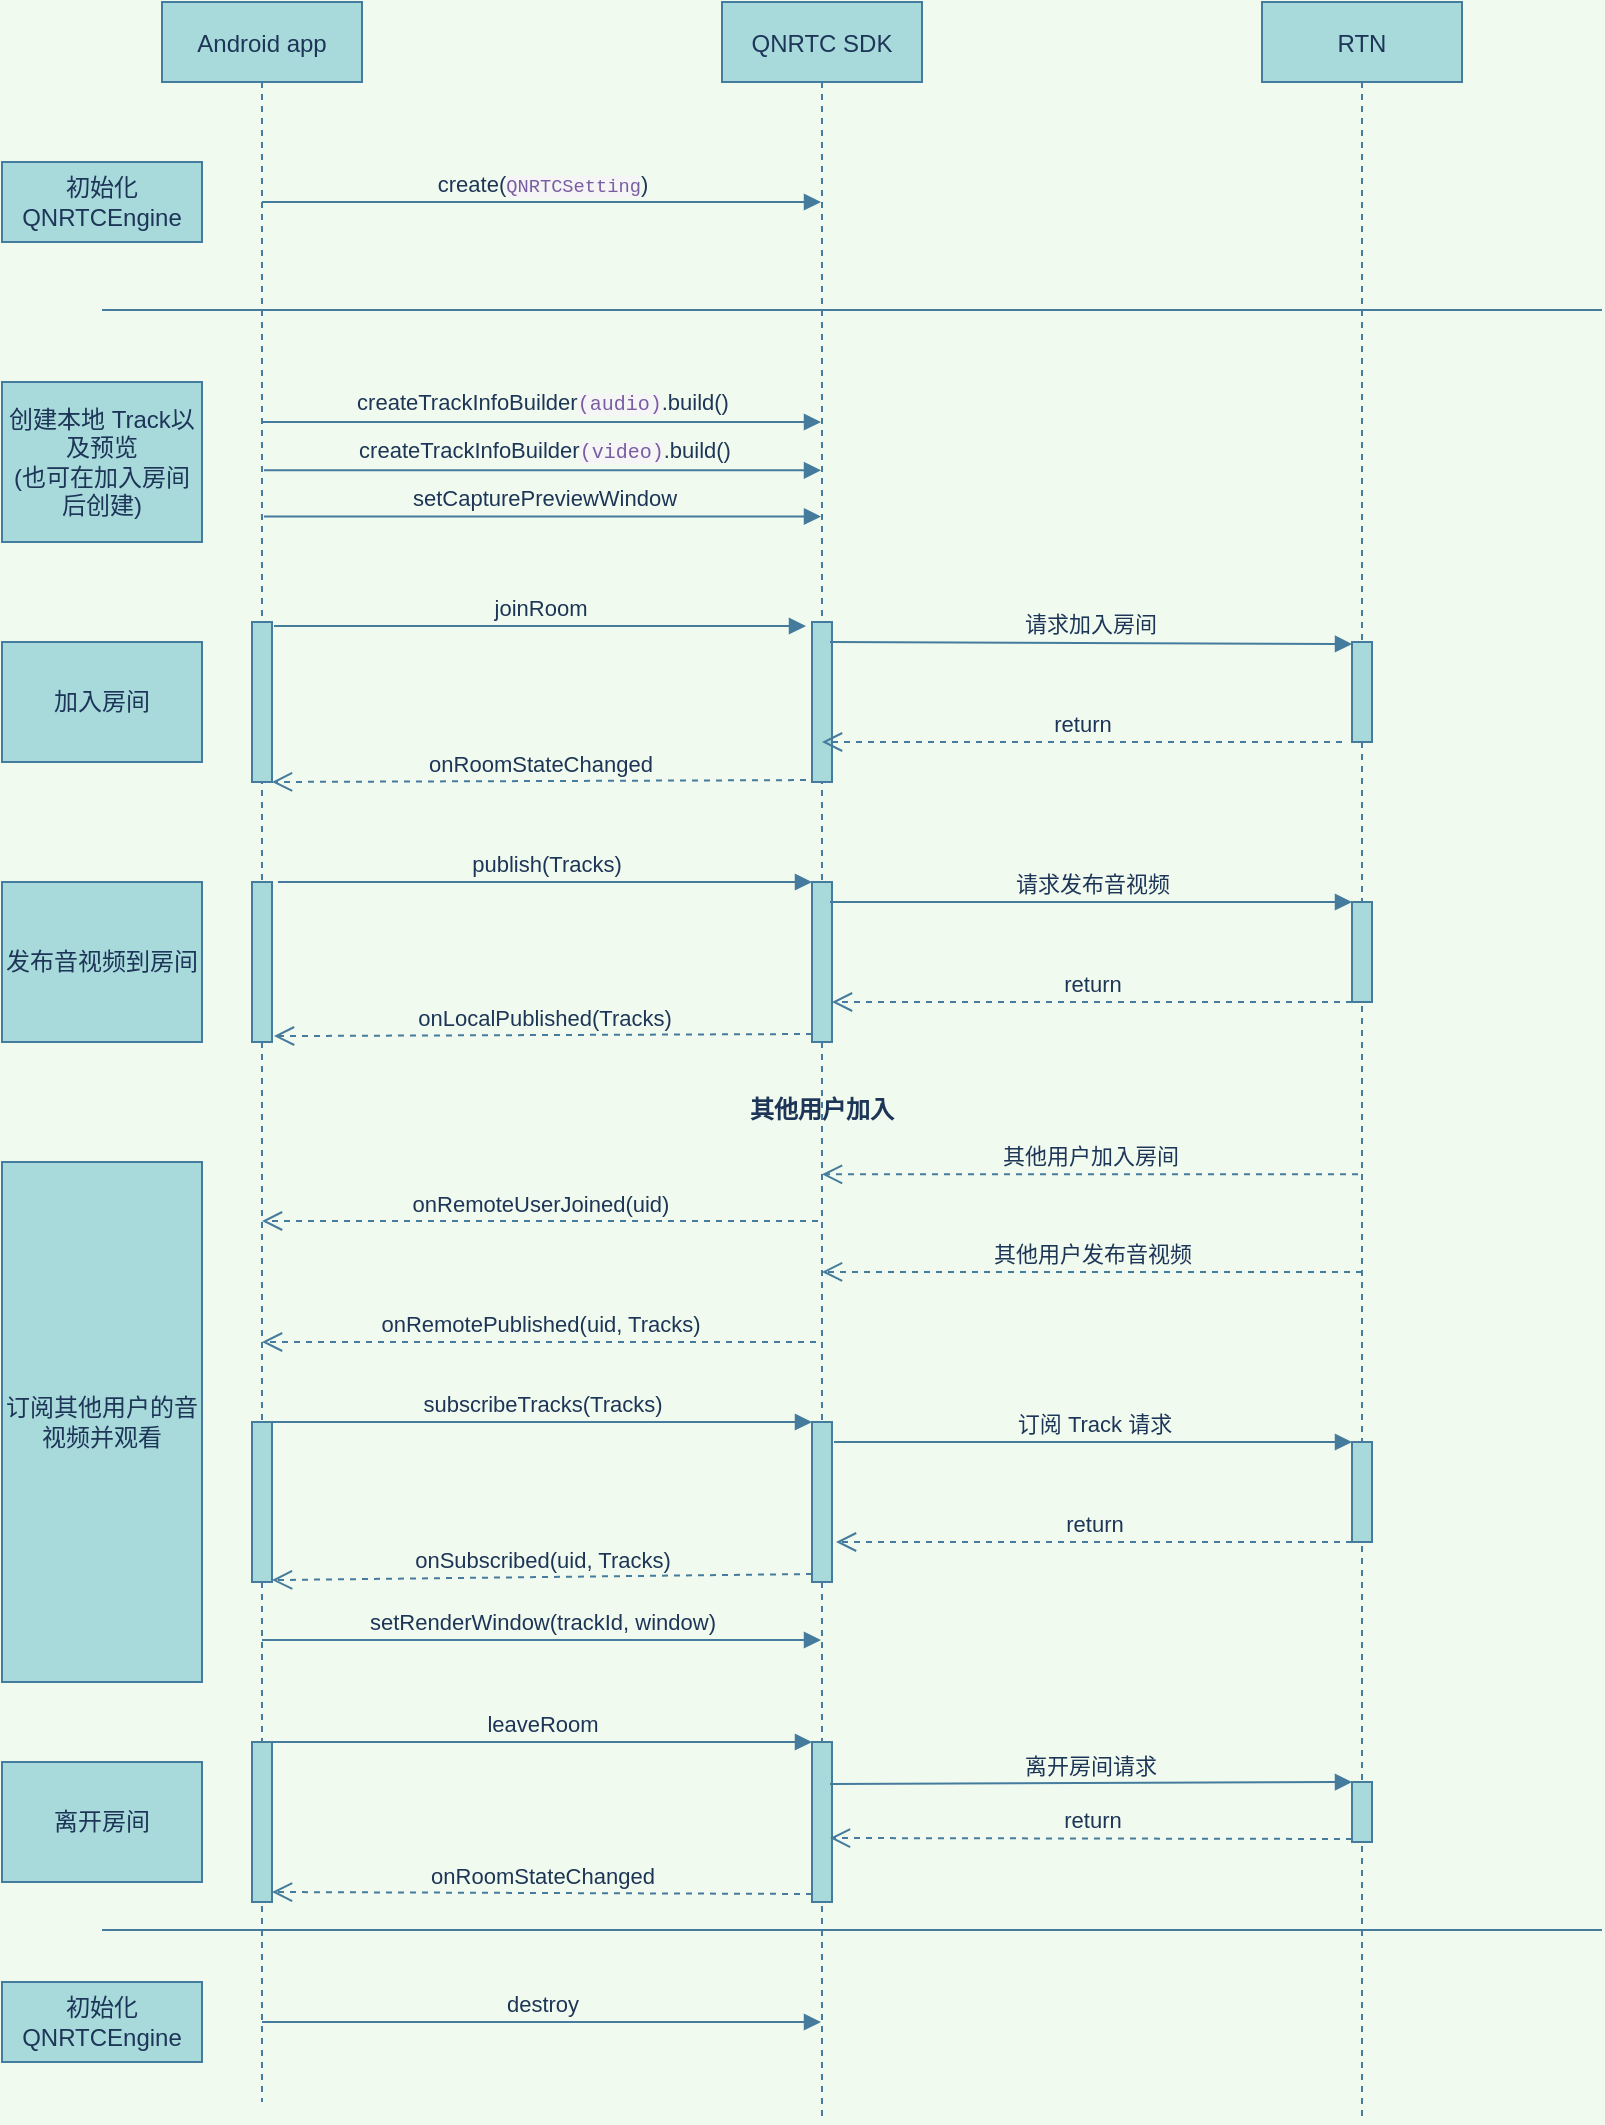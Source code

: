 <mxfile version="14.7.5" type="github">
  <diagram id="kgpKYQtTHZ0yAKxKKP6v" name="Page-1">
    <mxGraphModel dx="946" dy="621" grid="1" gridSize="10" guides="1" tooltips="1" connect="1" arrows="1" fold="1" page="1" pageScale="1" pageWidth="850" pageHeight="1100" background="#F1FAEE" math="0" shadow="0">
      <root>
        <mxCell id="0" />
        <mxCell id="1" parent="0" />
        <mxCell id="Gz4G_NNeVK80VPYpn5j1-1" value="Android app" style="shape=umlLifeline;perimeter=lifelinePerimeter;container=1;collapsible=0;recursiveResize=0;shadow=0;strokeWidth=1;fillColor=#A8DADC;strokeColor=#457B9D;fontColor=#1D3557;" vertex="1" parent="1">
          <mxGeometry x="120" y="40" width="100" height="1050" as="geometry" />
        </mxCell>
        <mxCell id="Gz4G_NNeVK80VPYpn5j1-2" value="create(&lt;span style=&quot;color: rgb(121 , 93 , 163) ; background-color: rgb(245 , 245 , 245) ; font-family: &amp;#34;consolas&amp;#34; , &amp;#34;liberation mono&amp;#34; , &amp;#34;menlo&amp;#34; , &amp;#34;courier&amp;#34; , monospace ; font-size: 0.85em ; text-align: left&quot;&gt;QNRTCSetting&lt;/span&gt;)" style="html=1;verticalAlign=bottom;endArrow=block;strokeColor=#457B9D;fontColor=#1D3557;labelBackgroundColor=#F1FAEE;" edge="1" parent="Gz4G_NNeVK80VPYpn5j1-1" target="Gz4G_NNeVK80VPYpn5j1-8">
          <mxGeometry width="80" relative="1" as="geometry">
            <mxPoint x="50" y="100" as="sourcePoint" />
            <mxPoint x="230" y="97" as="targetPoint" />
          </mxGeometry>
        </mxCell>
        <mxCell id="Gz4G_NNeVK80VPYpn5j1-3" value="destroy" style="html=1;verticalAlign=bottom;endArrow=block;strokeColor=#457B9D;fontColor=#1D3557;labelBackgroundColor=#F1FAEE;" edge="1" parent="Gz4G_NNeVK80VPYpn5j1-1" target="Gz4G_NNeVK80VPYpn5j1-8">
          <mxGeometry width="80" relative="1" as="geometry">
            <mxPoint x="50" y="1010" as="sourcePoint" />
            <mxPoint x="130" y="1010" as="targetPoint" />
          </mxGeometry>
        </mxCell>
        <mxCell id="Gz4G_NNeVK80VPYpn5j1-4" value="" style="html=1;points=[];perimeter=orthogonalPerimeter;fillColor=#A8DADC;strokeColor=#457B9D;fontColor=#1D3557;" vertex="1" parent="Gz4G_NNeVK80VPYpn5j1-1">
          <mxGeometry x="45" y="310" width="10" height="80" as="geometry" />
        </mxCell>
        <mxCell id="Gz4G_NNeVK80VPYpn5j1-5" value="" style="html=1;points=[];perimeter=orthogonalPerimeter;fillColor=#A8DADC;strokeColor=#457B9D;fontColor=#1D3557;" vertex="1" parent="Gz4G_NNeVK80VPYpn5j1-1">
          <mxGeometry x="45" y="440" width="10" height="80" as="geometry" />
        </mxCell>
        <mxCell id="Gz4G_NNeVK80VPYpn5j1-6" value="" style="html=1;points=[];perimeter=orthogonalPerimeter;fillColor=#A8DADC;strokeColor=#457B9D;fontColor=#1D3557;" vertex="1" parent="Gz4G_NNeVK80VPYpn5j1-1">
          <mxGeometry x="45" y="710" width="10" height="80" as="geometry" />
        </mxCell>
        <mxCell id="Gz4G_NNeVK80VPYpn5j1-7" value="" style="html=1;points=[];perimeter=orthogonalPerimeter;fillColor=#A8DADC;strokeColor=#457B9D;fontColor=#1D3557;" vertex="1" parent="Gz4G_NNeVK80VPYpn5j1-1">
          <mxGeometry x="45" y="870" width="10" height="80" as="geometry" />
        </mxCell>
        <mxCell id="Gz4G_NNeVK80VPYpn5j1-8" value="QNRTC SDK" style="shape=umlLifeline;perimeter=lifelinePerimeter;container=1;collapsible=0;recursiveResize=0;shadow=0;strokeWidth=1;fillColor=#A8DADC;strokeColor=#457B9D;fontColor=#1D3557;" vertex="1" parent="1">
          <mxGeometry x="400" y="40" width="100" height="1060" as="geometry" />
        </mxCell>
        <mxCell id="Gz4G_NNeVK80VPYpn5j1-9" value="其他用户加入" style="text;align=center;fontStyle=1;verticalAlign=middle;spacingLeft=3;spacingRight=3;strokeColor=none;rotatable=0;points=[[0,0.5],[1,0.5]];portConstraint=eastwest;fontColor=#1D3557;" vertex="1" parent="Gz4G_NNeVK80VPYpn5j1-8">
          <mxGeometry x="10" y="540" width="80" height="26" as="geometry" />
        </mxCell>
        <mxCell id="Gz4G_NNeVK80VPYpn5j1-10" value="" style="html=1;points=[];perimeter=orthogonalPerimeter;fillColor=#A8DADC;strokeColor=#457B9D;fontColor=#1D3557;" vertex="1" parent="Gz4G_NNeVK80VPYpn5j1-8">
          <mxGeometry x="45" y="310" width="10" height="80" as="geometry" />
        </mxCell>
        <mxCell id="Gz4G_NNeVK80VPYpn5j1-11" value="" style="html=1;points=[];perimeter=orthogonalPerimeter;fillColor=#A8DADC;strokeColor=#457B9D;fontColor=#1D3557;" vertex="1" parent="Gz4G_NNeVK80VPYpn5j1-8">
          <mxGeometry x="45" y="440" width="10" height="80" as="geometry" />
        </mxCell>
        <mxCell id="Gz4G_NNeVK80VPYpn5j1-12" value="" style="html=1;points=[];perimeter=orthogonalPerimeter;fillColor=#A8DADC;strokeColor=#457B9D;fontColor=#1D3557;" vertex="1" parent="Gz4G_NNeVK80VPYpn5j1-8">
          <mxGeometry x="45" y="710" width="10" height="80" as="geometry" />
        </mxCell>
        <mxCell id="Gz4G_NNeVK80VPYpn5j1-13" value="" style="html=1;points=[];perimeter=orthogonalPerimeter;fillColor=#A8DADC;strokeColor=#457B9D;fontColor=#1D3557;" vertex="1" parent="Gz4G_NNeVK80VPYpn5j1-8">
          <mxGeometry x="45" y="870" width="10" height="80" as="geometry" />
        </mxCell>
        <mxCell id="Gz4G_NNeVK80VPYpn5j1-14" value="RTN" style="shape=umlLifeline;perimeter=lifelinePerimeter;container=1;collapsible=0;recursiveResize=0;shadow=0;strokeWidth=1;fillColor=#A8DADC;strokeColor=#457B9D;fontColor=#1D3557;" vertex="1" parent="1">
          <mxGeometry x="670" y="40" width="100" height="1060" as="geometry" />
        </mxCell>
        <mxCell id="Gz4G_NNeVK80VPYpn5j1-15" value="" style="html=1;points=[];perimeter=orthogonalPerimeter;fillColor=#A8DADC;strokeColor=#457B9D;fontColor=#1D3557;" vertex="1" parent="Gz4G_NNeVK80VPYpn5j1-14">
          <mxGeometry x="45" y="320" width="10" height="50" as="geometry" />
        </mxCell>
        <mxCell id="Gz4G_NNeVK80VPYpn5j1-16" value="" style="html=1;points=[];perimeter=orthogonalPerimeter;fillColor=#A8DADC;strokeColor=#457B9D;fontColor=#1D3557;" vertex="1" parent="Gz4G_NNeVK80VPYpn5j1-14">
          <mxGeometry x="45" y="450" width="10" height="50" as="geometry" />
        </mxCell>
        <mxCell id="Gz4G_NNeVK80VPYpn5j1-17" value="" style="html=1;points=[];perimeter=orthogonalPerimeter;fillColor=#A8DADC;strokeColor=#457B9D;fontColor=#1D3557;" vertex="1" parent="Gz4G_NNeVK80VPYpn5j1-14">
          <mxGeometry x="45" y="720" width="10" height="50" as="geometry" />
        </mxCell>
        <mxCell id="Gz4G_NNeVK80VPYpn5j1-18" value="" style="html=1;points=[];perimeter=orthogonalPerimeter;fillColor=#A8DADC;strokeColor=#457B9D;fontColor=#1D3557;" vertex="1" parent="Gz4G_NNeVK80VPYpn5j1-14">
          <mxGeometry x="45" y="890" width="10" height="30" as="geometry" />
        </mxCell>
        <mxCell id="Gz4G_NNeVK80VPYpn5j1-19" value="" style="line;strokeWidth=1;fillColor=none;align=left;verticalAlign=middle;spacingTop=-1;spacingLeft=3;spacingRight=3;rotatable=0;labelPosition=right;points=[];portConstraint=eastwest;strokeColor=#457B9D;fontColor=#1D3557;labelBackgroundColor=#F1FAEE;" vertex="1" parent="1">
          <mxGeometry x="90" y="190" width="750" height="8" as="geometry" />
        </mxCell>
        <mxCell id="Gz4G_NNeVK80VPYpn5j1-20" value="初始化&lt;br&gt;QNRTCEngine" style="whiteSpace=wrap;html=1;fillColor=#A8DADC;strokeColor=#457B9D;fontColor=#1D3557;" vertex="1" parent="1">
          <mxGeometry x="40" y="120" width="100" height="40" as="geometry" />
        </mxCell>
        <mxCell id="Gz4G_NNeVK80VPYpn5j1-21" value="创建本地 Track以及预览&lt;br&gt;(也可在加入房间后创建)" style="whiteSpace=wrap;html=1;fillColor=#A8DADC;strokeColor=#457B9D;fontColor=#1D3557;" vertex="1" parent="1">
          <mxGeometry x="40" y="230" width="100" height="80" as="geometry" />
        </mxCell>
        <mxCell id="Gz4G_NNeVK80VPYpn5j1-22" value="&lt;div style=&quot;text-align: left&quot;&gt;createTrackInfoBuilder&lt;font color=&quot;#795da3&quot; face=&quot;consolas, liberation mono, menlo, courier, monospace&quot; size=&quot;1&quot;&gt;&lt;span style=&quot;background-color: rgb(245 , 245 , 245)&quot;&gt;(audio)&lt;/span&gt;&lt;/font&gt;.build()&lt;/div&gt;" style="html=1;verticalAlign=bottom;endArrow=block;strokeColor=#457B9D;fontColor=#1D3557;labelBackgroundColor=#F1FAEE;" edge="1" parent="1" source="Gz4G_NNeVK80VPYpn5j1-1" target="Gz4G_NNeVK80VPYpn5j1-8">
          <mxGeometry width="80" relative="1" as="geometry">
            <mxPoint x="190" y="249" as="sourcePoint" />
            <mxPoint x="410" y="251" as="targetPoint" />
            <Array as="points">
              <mxPoint x="430" y="250" />
            </Array>
          </mxGeometry>
        </mxCell>
        <mxCell id="Gz4G_NNeVK80VPYpn5j1-23" value="&lt;span style=&quot;text-align: left&quot;&gt;createTrackInfoBuilder&lt;/span&gt;&lt;font color=&quot;#795da3&quot; face=&quot;consolas, liberation mono, menlo, courier, monospace&quot; size=&quot;1&quot; style=&quot;text-align: left&quot;&gt;&lt;span style=&quot;background-color: rgb(245 , 245 , 245)&quot;&gt;(video)&lt;/span&gt;&lt;/font&gt;&lt;span style=&quot;text-align: left&quot;&gt;.build()&lt;/span&gt;" style="html=1;verticalAlign=bottom;endArrow=block;exitX=0.51;exitY=0.223;exitDx=0;exitDy=0;exitPerimeter=0;strokeColor=#457B9D;fontColor=#1D3557;labelBackgroundColor=#F1FAEE;" edge="1" parent="1" source="Gz4G_NNeVK80VPYpn5j1-1" target="Gz4G_NNeVK80VPYpn5j1-8">
          <mxGeometry width="80" relative="1" as="geometry">
            <mxPoint x="190" y="291" as="sourcePoint" />
            <mxPoint x="250" y="290" as="targetPoint" />
            <Array as="points" />
          </mxGeometry>
        </mxCell>
        <mxCell id="Gz4G_NNeVK80VPYpn5j1-24" value="加入房间" style="whiteSpace=wrap;html=1;fillColor=#A8DADC;strokeColor=#457B9D;fontColor=#1D3557;" vertex="1" parent="1">
          <mxGeometry x="40" y="360" width="100" height="60" as="geometry" />
        </mxCell>
        <mxCell id="Gz4G_NNeVK80VPYpn5j1-25" value="onRoomStateChanged" style="html=1;verticalAlign=bottom;endArrow=open;dashed=1;endSize=8;exitX=-0.3;exitY=0.988;exitDx=0;exitDy=0;exitPerimeter=0;entryX=1;entryY=1;entryDx=0;entryDy=0;entryPerimeter=0;strokeColor=#457B9D;fontColor=#1D3557;labelBackgroundColor=#F1FAEE;" edge="1" parent="1" source="Gz4G_NNeVK80VPYpn5j1-10" target="Gz4G_NNeVK80VPYpn5j1-4">
          <mxGeometry relative="1" as="geometry">
            <mxPoint x="440" y="427" as="sourcePoint" />
            <mxPoint x="210" y="427" as="targetPoint" />
          </mxGeometry>
        </mxCell>
        <mxCell id="Gz4G_NNeVK80VPYpn5j1-26" value="发布音视频到房间" style="whiteSpace=wrap;html=1;fillColor=#A8DADC;strokeColor=#457B9D;fontColor=#1D3557;" vertex="1" parent="1">
          <mxGeometry x="40" y="480" width="100" height="80" as="geometry" />
        </mxCell>
        <mxCell id="Gz4G_NNeVK80VPYpn5j1-27" value="其他用户加入房间" style="html=1;verticalAlign=bottom;endArrow=open;dashed=1;endSize=8;exitX=0.48;exitY=0.553;exitDx=0;exitDy=0;exitPerimeter=0;strokeColor=#457B9D;fontColor=#1D3557;labelBackgroundColor=#F1FAEE;" edge="1" parent="1" source="Gz4G_NNeVK80VPYpn5j1-14" target="Gz4G_NNeVK80VPYpn5j1-8">
          <mxGeometry relative="1" as="geometry">
            <mxPoint x="720" y="620" as="sourcePoint" />
            <mxPoint x="440" y="620" as="targetPoint" />
          </mxGeometry>
        </mxCell>
        <mxCell id="Gz4G_NNeVK80VPYpn5j1-28" value="订阅其他用户的音视频并观看" style="whiteSpace=wrap;html=1;fillColor=#A8DADC;strokeColor=#457B9D;fontColor=#1D3557;" vertex="1" parent="1">
          <mxGeometry x="40" y="620" width="100" height="260" as="geometry" />
        </mxCell>
        <mxCell id="Gz4G_NNeVK80VPYpn5j1-29" value="onRemoteUserJoined(uid)" style="html=1;verticalAlign=bottom;endArrow=open;dashed=1;endSize=8;exitX=0.48;exitY=0.575;exitDx=0;exitDy=0;exitPerimeter=0;strokeColor=#457B9D;fontColor=#1D3557;labelBackgroundColor=#F1FAEE;" edge="1" parent="1" source="Gz4G_NNeVK80VPYpn5j1-8" target="Gz4G_NNeVK80VPYpn5j1-1">
          <mxGeometry relative="1" as="geometry">
            <mxPoint x="450" y="580" as="sourcePoint" />
            <mxPoint x="370" y="580" as="targetPoint" />
          </mxGeometry>
        </mxCell>
        <mxCell id="Gz4G_NNeVK80VPYpn5j1-30" value="其他用户发布音视频" style="html=1;verticalAlign=bottom;endArrow=open;dashed=1;endSize=8;exitX=0.5;exitY=0.599;exitDx=0;exitDy=0;exitPerimeter=0;strokeColor=#457B9D;fontColor=#1D3557;labelBackgroundColor=#F1FAEE;" edge="1" parent="1" source="Gz4G_NNeVK80VPYpn5j1-14" target="Gz4G_NNeVK80VPYpn5j1-8">
          <mxGeometry relative="1" as="geometry">
            <mxPoint x="720" y="670" as="sourcePoint" />
            <mxPoint x="640" y="670" as="targetPoint" />
          </mxGeometry>
        </mxCell>
        <mxCell id="Gz4G_NNeVK80VPYpn5j1-31" value="onRemotePublished(uid, Tracks)" style="html=1;verticalAlign=bottom;endArrow=open;dashed=1;endSize=8;strokeColor=#457B9D;fontColor=#1D3557;labelBackgroundColor=#F1FAEE;" edge="1" parent="1" target="Gz4G_NNeVK80VPYpn5j1-1">
          <mxGeometry relative="1" as="geometry">
            <mxPoint x="447" y="710" as="sourcePoint" />
            <mxPoint x="370" y="700" as="targetPoint" />
          </mxGeometry>
        </mxCell>
        <mxCell id="Gz4G_NNeVK80VPYpn5j1-32" value="" style="line;strokeWidth=1;fillColor=none;align=left;verticalAlign=middle;spacingTop=-1;spacingLeft=3;spacingRight=3;rotatable=0;labelPosition=right;points=[];portConstraint=eastwest;strokeColor=#457B9D;fontColor=#1D3557;labelBackgroundColor=#F1FAEE;" vertex="1" parent="1">
          <mxGeometry x="90" y="1000" width="750" height="8" as="geometry" />
        </mxCell>
        <mxCell id="Gz4G_NNeVK80VPYpn5j1-33" value="setCapturePreviewWindow" style="html=1;verticalAlign=bottom;endArrow=block;exitX=0.51;exitY=0.245;exitDx=0;exitDy=0;exitPerimeter=0;strokeColor=#457B9D;fontColor=#1D3557;labelBackgroundColor=#F1FAEE;" edge="1" parent="1" source="Gz4G_NNeVK80VPYpn5j1-1" target="Gz4G_NNeVK80VPYpn5j1-8">
          <mxGeometry width="80" relative="1" as="geometry">
            <mxPoint x="170" y="260" as="sourcePoint" />
            <mxPoint x="250" y="260" as="targetPoint" />
          </mxGeometry>
        </mxCell>
        <mxCell id="Gz4G_NNeVK80VPYpn5j1-34" value="joinRoom" style="html=1;verticalAlign=bottom;endArrow=block;exitX=1.1;exitY=0.025;exitDx=0;exitDy=0;exitPerimeter=0;strokeColor=#457B9D;fontColor=#1D3557;labelBackgroundColor=#F1FAEE;" edge="1" parent="1" source="Gz4G_NNeVK80VPYpn5j1-4">
          <mxGeometry width="80" relative="1" as="geometry">
            <mxPoint x="180" y="371" as="sourcePoint" />
            <mxPoint x="442" y="352" as="targetPoint" />
            <Array as="points" />
          </mxGeometry>
        </mxCell>
        <mxCell id="Gz4G_NNeVK80VPYpn5j1-35" value="请求加入房间" style="html=1;verticalAlign=bottom;endArrow=block;exitX=0.9;exitY=0.125;exitDx=0;exitDy=0;exitPerimeter=0;entryX=0;entryY=0.02;entryDx=0;entryDy=0;entryPerimeter=0;strokeColor=#457B9D;fontColor=#1D3557;labelBackgroundColor=#F1FAEE;" edge="1" parent="1" source="Gz4G_NNeVK80VPYpn5j1-10" target="Gz4G_NNeVK80VPYpn5j1-15">
          <mxGeometry width="80" relative="1" as="geometry">
            <mxPoint x="450" y="340" as="sourcePoint" />
            <mxPoint x="530" y="340" as="targetPoint" />
          </mxGeometry>
        </mxCell>
        <mxCell id="Gz4G_NNeVK80VPYpn5j1-36" value="setRenderWindow(trackId, window)" style="html=1;verticalAlign=bottom;endArrow=block;exitX=0.5;exitY=0.78;exitDx=0;exitDy=0;exitPerimeter=0;strokeColor=#457B9D;fontColor=#1D3557;labelBackgroundColor=#F1FAEE;" edge="1" parent="1" source="Gz4G_NNeVK80VPYpn5j1-1" target="Gz4G_NNeVK80VPYpn5j1-8">
          <mxGeometry width="80" relative="1" as="geometry">
            <mxPoint x="170" y="820" as="sourcePoint" />
            <mxPoint x="250" y="820" as="targetPoint" />
          </mxGeometry>
        </mxCell>
        <mxCell id="Gz4G_NNeVK80VPYpn5j1-37" value="离开房间" style="whiteSpace=wrap;html=1;fillColor=#A8DADC;strokeColor=#457B9D;fontColor=#1D3557;" vertex="1" parent="1">
          <mxGeometry x="40" y="920" width="100" height="60" as="geometry" />
        </mxCell>
        <mxCell id="Gz4G_NNeVK80VPYpn5j1-38" value="初始化&lt;br&gt;QNRTCEngine" style="whiteSpace=wrap;html=1;fillColor=#A8DADC;strokeColor=#457B9D;fontColor=#1D3557;" vertex="1" parent="1">
          <mxGeometry x="40" y="1030" width="100" height="40" as="geometry" />
        </mxCell>
        <mxCell id="Gz4G_NNeVK80VPYpn5j1-39" value="return" style="html=1;verticalAlign=bottom;endArrow=open;dashed=1;endSize=8;strokeColor=#457B9D;fontColor=#1D3557;labelBackgroundColor=#F1FAEE;" edge="1" parent="1">
          <mxGeometry relative="1" as="geometry">
            <mxPoint x="710" y="410" as="sourcePoint" />
            <mxPoint x="450" y="410" as="targetPoint" />
          </mxGeometry>
        </mxCell>
        <mxCell id="Gz4G_NNeVK80VPYpn5j1-40" value="publish(Tracks)" style="html=1;verticalAlign=bottom;endArrow=block;entryX=0;entryY=0;exitX=1.3;exitY=0;exitDx=0;exitDy=0;exitPerimeter=0;strokeColor=#457B9D;fontColor=#1D3557;labelBackgroundColor=#F1FAEE;" edge="1" parent="1" source="Gz4G_NNeVK80VPYpn5j1-5" target="Gz4G_NNeVK80VPYpn5j1-11">
          <mxGeometry relative="1" as="geometry">
            <mxPoint x="375" y="480" as="sourcePoint" />
          </mxGeometry>
        </mxCell>
        <mxCell id="Gz4G_NNeVK80VPYpn5j1-41" value="onLocalPublished(Tracks)" style="html=1;verticalAlign=bottom;endArrow=open;dashed=1;endSize=8;exitX=0;exitY=0.95;entryX=1.1;entryY=0.963;entryDx=0;entryDy=0;entryPerimeter=0;strokeColor=#457B9D;fontColor=#1D3557;labelBackgroundColor=#F1FAEE;" edge="1" parent="1" source="Gz4G_NNeVK80VPYpn5j1-11" target="Gz4G_NNeVK80VPYpn5j1-5">
          <mxGeometry relative="1" as="geometry">
            <mxPoint x="171" y="550" as="targetPoint" />
          </mxGeometry>
        </mxCell>
        <mxCell id="Gz4G_NNeVK80VPYpn5j1-42" value="请求发布音视频" style="html=1;verticalAlign=bottom;endArrow=block;entryX=0;entryY=0;exitX=0.9;exitY=0.125;exitDx=0;exitDy=0;exitPerimeter=0;strokeColor=#457B9D;fontColor=#1D3557;labelBackgroundColor=#F1FAEE;" edge="1" parent="1" source="Gz4G_NNeVK80VPYpn5j1-11" target="Gz4G_NNeVK80VPYpn5j1-16">
          <mxGeometry relative="1" as="geometry">
            <mxPoint x="645" y="490" as="sourcePoint" />
          </mxGeometry>
        </mxCell>
        <mxCell id="Gz4G_NNeVK80VPYpn5j1-43" value="return" style="html=1;verticalAlign=bottom;endArrow=open;dashed=1;endSize=8;entryX=1;entryY=0.75;entryDx=0;entryDy=0;entryPerimeter=0;strokeColor=#457B9D;fontColor=#1D3557;labelBackgroundColor=#F1FAEE;" edge="1" parent="1" source="Gz4G_NNeVK80VPYpn5j1-16" target="Gz4G_NNeVK80VPYpn5j1-11">
          <mxGeometry relative="1" as="geometry">
            <mxPoint x="460" y="540" as="targetPoint" />
          </mxGeometry>
        </mxCell>
        <mxCell id="Gz4G_NNeVK80VPYpn5j1-44" value="subscribeTracks(Tracks)" style="html=1;verticalAlign=bottom;endArrow=block;entryX=0;entryY=0;strokeColor=#457B9D;fontColor=#1D3557;labelBackgroundColor=#F1FAEE;" edge="1" parent="1" target="Gz4G_NNeVK80VPYpn5j1-12">
          <mxGeometry relative="1" as="geometry">
            <mxPoint x="174" y="750" as="sourcePoint" />
          </mxGeometry>
        </mxCell>
        <mxCell id="Gz4G_NNeVK80VPYpn5j1-45" value="onSubscribed(uid, Tracks)" style="html=1;verticalAlign=bottom;endArrow=open;dashed=1;endSize=8;exitX=0;exitY=0.95;entryX=1;entryY=0.988;entryDx=0;entryDy=0;entryPerimeter=0;strokeColor=#457B9D;fontColor=#1D3557;labelBackgroundColor=#F1FAEE;" edge="1" parent="1" source="Gz4G_NNeVK80VPYpn5j1-12" target="Gz4G_NNeVK80VPYpn5j1-6">
          <mxGeometry relative="1" as="geometry">
            <mxPoint x="375" y="816" as="targetPoint" />
          </mxGeometry>
        </mxCell>
        <mxCell id="Gz4G_NNeVK80VPYpn5j1-46" value="订阅 Track 请求" style="html=1;verticalAlign=bottom;endArrow=block;entryX=0;entryY=0;strokeColor=#457B9D;fontColor=#1D3557;labelBackgroundColor=#F1FAEE;" edge="1" parent="1" target="Gz4G_NNeVK80VPYpn5j1-17">
          <mxGeometry relative="1" as="geometry">
            <mxPoint x="456" y="760" as="sourcePoint" />
          </mxGeometry>
        </mxCell>
        <mxCell id="Gz4G_NNeVK80VPYpn5j1-47" value="return" style="html=1;verticalAlign=bottom;endArrow=open;dashed=1;endSize=8;entryX=1.2;entryY=0.75;entryDx=0;entryDy=0;entryPerimeter=0;strokeColor=#457B9D;fontColor=#1D3557;labelBackgroundColor=#F1FAEE;" edge="1" parent="1" source="Gz4G_NNeVK80VPYpn5j1-17" target="Gz4G_NNeVK80VPYpn5j1-12">
          <mxGeometry relative="1" as="geometry">
            <mxPoint x="645" y="836" as="targetPoint" />
          </mxGeometry>
        </mxCell>
        <mxCell id="Gz4G_NNeVK80VPYpn5j1-48" value="leaveRoom" style="html=1;verticalAlign=bottom;endArrow=block;entryX=0;entryY=0;strokeColor=#457B9D;fontColor=#1D3557;labelBackgroundColor=#F1FAEE;" edge="1" parent="1" source="Gz4G_NNeVK80VPYpn5j1-7" target="Gz4G_NNeVK80VPYpn5j1-13">
          <mxGeometry relative="1" as="geometry">
            <mxPoint x="375" y="910" as="sourcePoint" />
          </mxGeometry>
        </mxCell>
        <mxCell id="Gz4G_NNeVK80VPYpn5j1-49" value="onRoomStateChanged" style="html=1;verticalAlign=bottom;endArrow=open;dashed=1;endSize=8;exitX=0;exitY=0.95;strokeColor=#457B9D;fontColor=#1D3557;labelBackgroundColor=#F1FAEE;" edge="1" parent="1" source="Gz4G_NNeVK80VPYpn5j1-13">
          <mxGeometry relative="1" as="geometry">
            <mxPoint x="175" y="985" as="targetPoint" />
          </mxGeometry>
        </mxCell>
        <mxCell id="Gz4G_NNeVK80VPYpn5j1-50" value="离开房间请求" style="html=1;verticalAlign=bottom;endArrow=block;entryX=0;entryY=0;exitX=0.9;exitY=0.263;exitDx=0;exitDy=0;exitPerimeter=0;strokeColor=#457B9D;fontColor=#1D3557;labelBackgroundColor=#F1FAEE;" edge="1" parent="1" source="Gz4G_NNeVK80VPYpn5j1-13" target="Gz4G_NNeVK80VPYpn5j1-18">
          <mxGeometry relative="1" as="geometry">
            <mxPoint x="645" y="940" as="sourcePoint" />
          </mxGeometry>
        </mxCell>
        <mxCell id="Gz4G_NNeVK80VPYpn5j1-51" value="return" style="html=1;verticalAlign=bottom;endArrow=open;dashed=1;endSize=8;exitX=0;exitY=0.95;entryX=0.9;entryY=0.6;entryDx=0;entryDy=0;entryPerimeter=0;strokeColor=#457B9D;fontColor=#1D3557;labelBackgroundColor=#F1FAEE;" edge="1" parent="1" source="Gz4G_NNeVK80VPYpn5j1-18" target="Gz4G_NNeVK80VPYpn5j1-13">
          <mxGeometry relative="1" as="geometry">
            <mxPoint x="460" y="959" as="targetPoint" />
          </mxGeometry>
        </mxCell>
      </root>
    </mxGraphModel>
  </diagram>
</mxfile>
